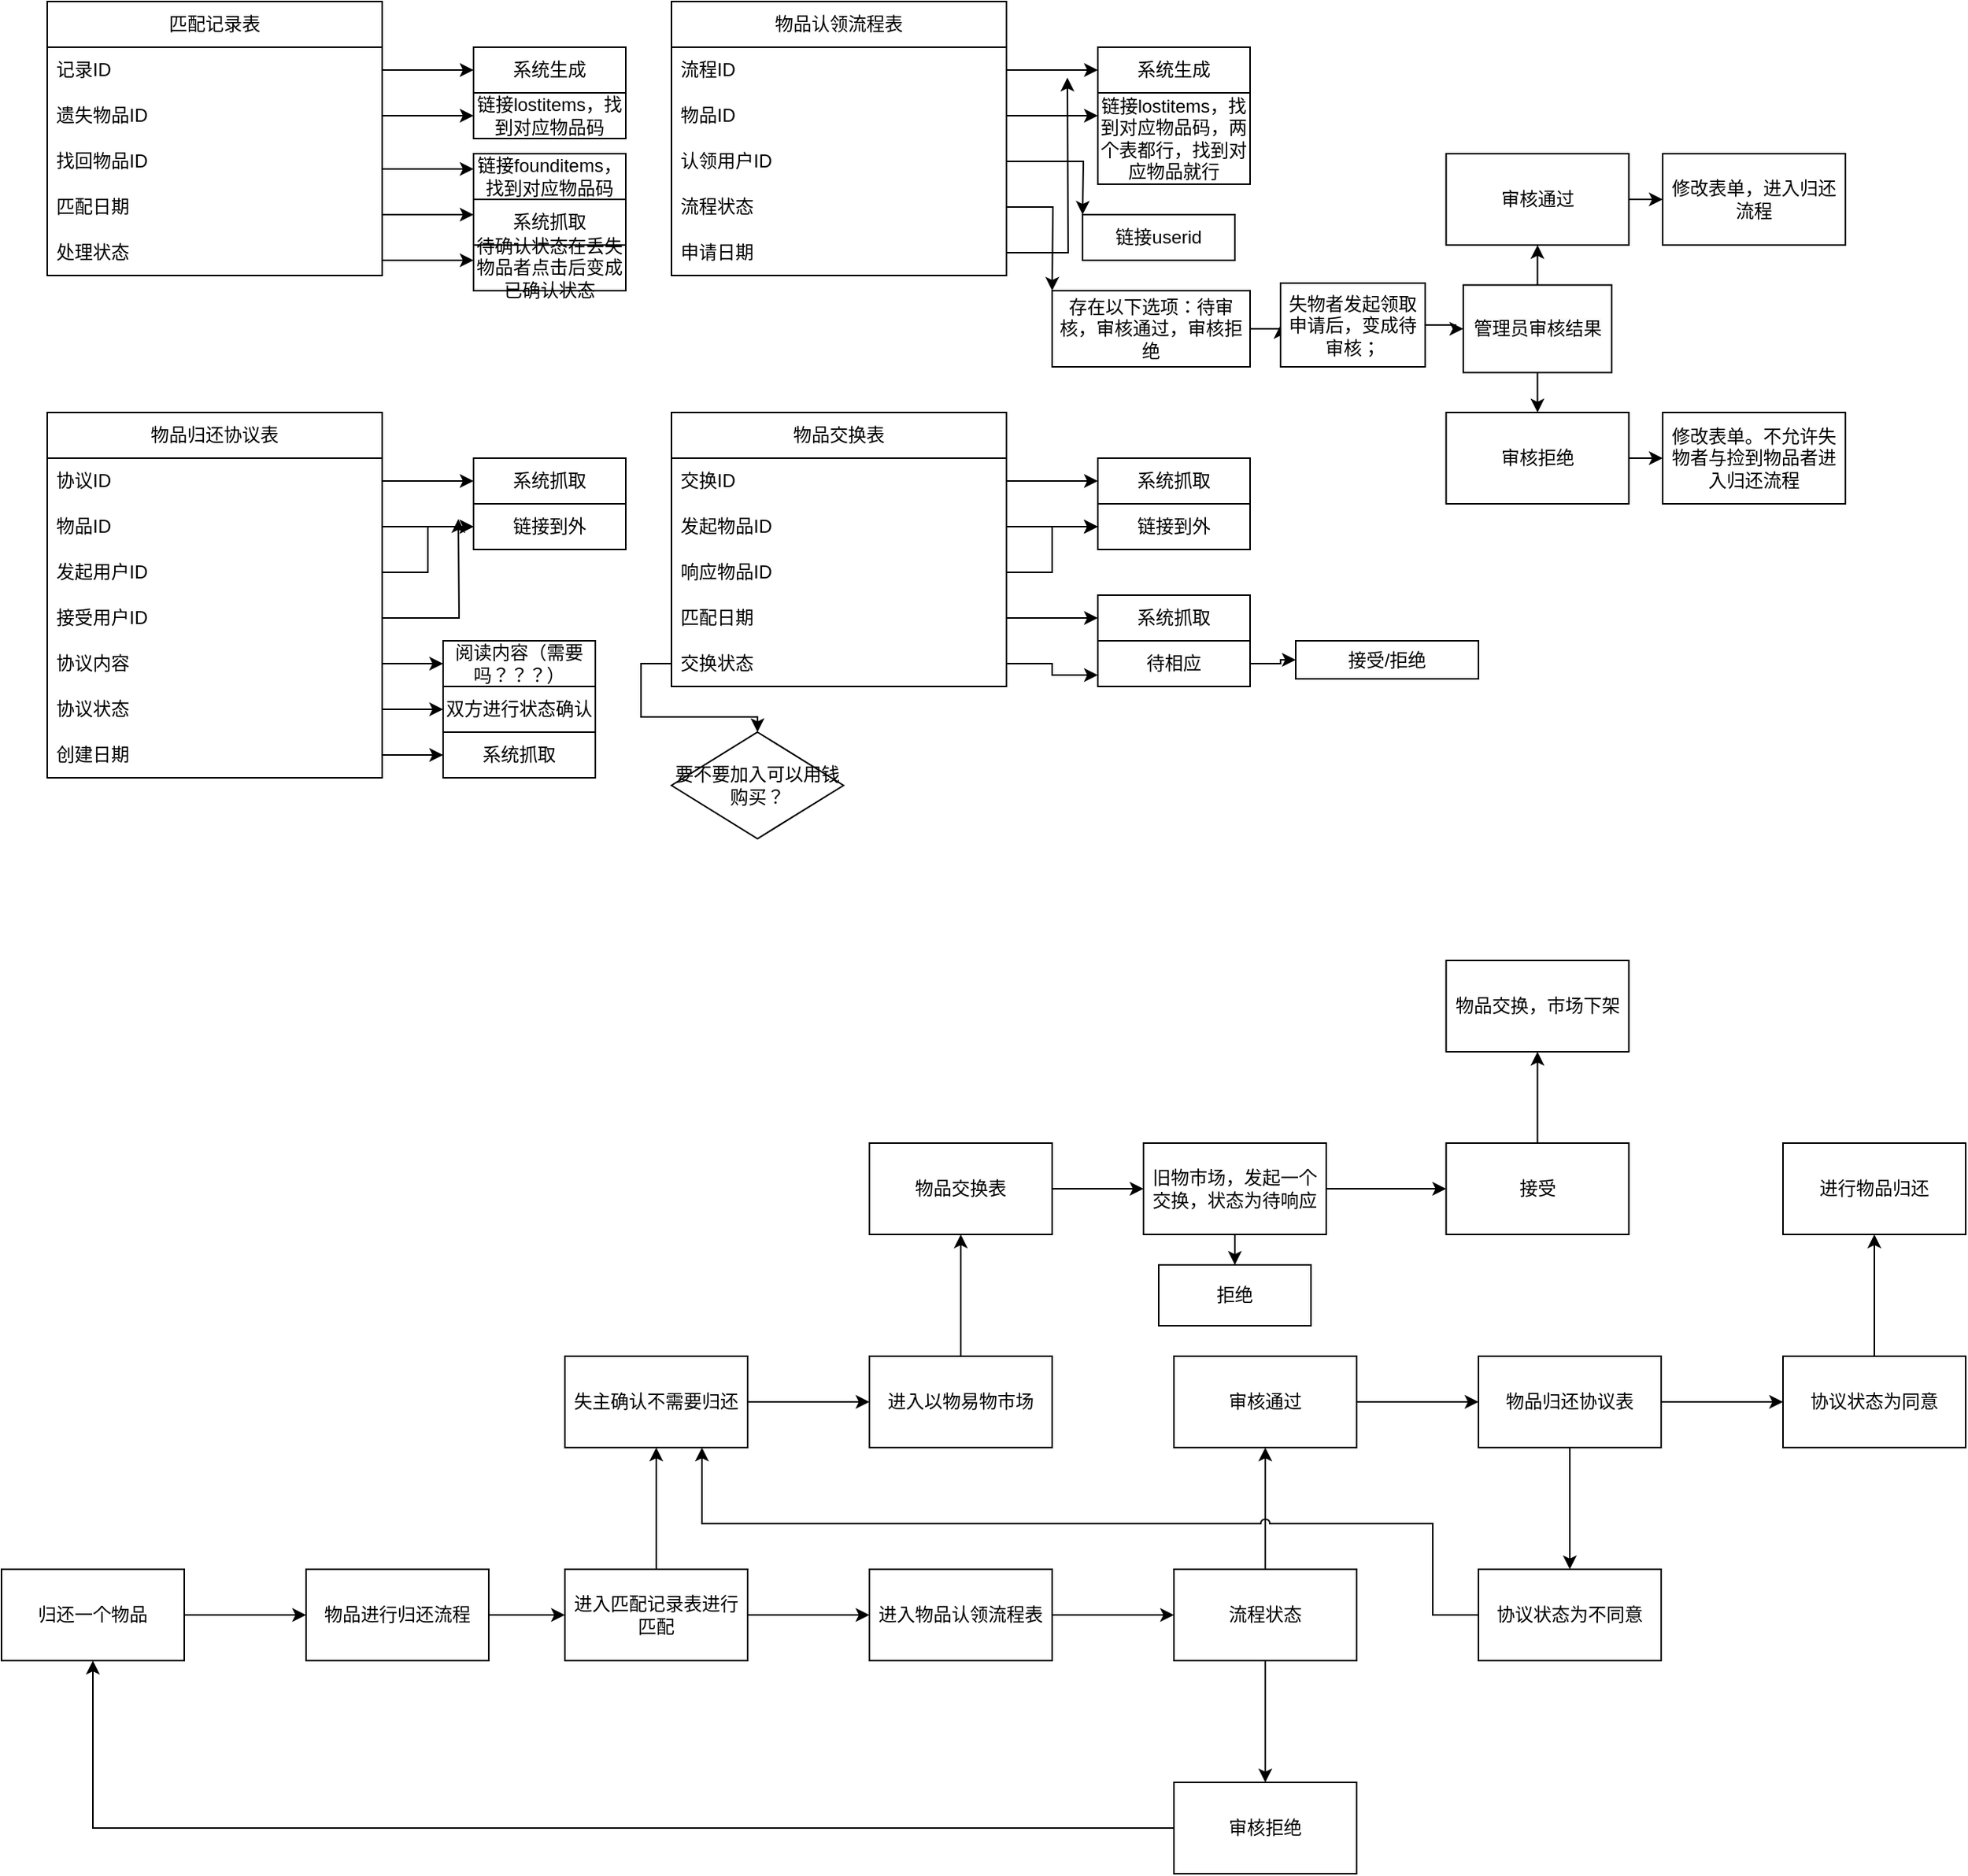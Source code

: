 <mxfile version="24.2.5" type="device">
  <diagram id="sEIp4YL0viXvXH3DQ2EP" name="第 1 页">
    <mxGraphModel dx="1394" dy="626" grid="1" gridSize="10" guides="1" tooltips="1" connect="1" arrows="1" fold="1" page="1" pageScale="1" pageWidth="1169" pageHeight="1654" math="0" shadow="0">
      <root>
        <mxCell id="0" />
        <mxCell id="1" parent="0" />
        <mxCell id="J-TlMC8DupJGyKHMnnTC-1" value="匹配记录表" style="swimlane;fontStyle=0;childLayout=stackLayout;horizontal=1;startSize=30;horizontalStack=0;resizeParent=1;resizeParentMax=0;resizeLast=0;collapsible=1;marginBottom=0;whiteSpace=wrap;html=1;" parent="1" vertex="1">
          <mxGeometry x="60" y="70" width="220" height="180" as="geometry" />
        </mxCell>
        <mxCell id="J-TlMC8DupJGyKHMnnTC-9" style="edgeStyle=orthogonalEdgeStyle;rounded=0;orthogonalLoop=1;jettySize=auto;html=1;exitX=1;exitY=0.5;exitDx=0;exitDy=0;" parent="J-TlMC8DupJGyKHMnnTC-1" source="J-TlMC8DupJGyKHMnnTC-2" edge="1">
          <mxGeometry relative="1" as="geometry">
            <mxPoint x="280" y="45" as="targetPoint" />
          </mxGeometry>
        </mxCell>
        <mxCell id="J-TlMC8DupJGyKHMnnTC-2" value="记录ID" style="text;strokeColor=none;fillColor=none;align=left;verticalAlign=middle;spacingLeft=4;spacingRight=4;overflow=hidden;points=[[0,0.5],[1,0.5]];portConstraint=eastwest;rotatable=0;whiteSpace=wrap;html=1;" parent="J-TlMC8DupJGyKHMnnTC-1" vertex="1">
          <mxGeometry y="30" width="220" height="30" as="geometry" />
        </mxCell>
        <mxCell id="J-TlMC8DupJGyKHMnnTC-10" style="edgeStyle=orthogonalEdgeStyle;rounded=0;orthogonalLoop=1;jettySize=auto;html=1;exitX=1;exitY=0.5;exitDx=0;exitDy=0;" parent="J-TlMC8DupJGyKHMnnTC-1" source="J-TlMC8DupJGyKHMnnTC-3" edge="1">
          <mxGeometry relative="1" as="geometry">
            <mxPoint x="280" y="75" as="targetPoint" />
          </mxGeometry>
        </mxCell>
        <mxCell id="J-TlMC8DupJGyKHMnnTC-3" value="遗失物品ID" style="text;strokeColor=none;fillColor=none;align=left;verticalAlign=middle;spacingLeft=4;spacingRight=4;overflow=hidden;points=[[0,0.5],[1,0.5]];portConstraint=eastwest;rotatable=0;whiteSpace=wrap;html=1;" parent="J-TlMC8DupJGyKHMnnTC-1" vertex="1">
          <mxGeometry y="60" width="220" height="30" as="geometry" />
        </mxCell>
        <mxCell id="J-TlMC8DupJGyKHMnnTC-4" value="找回物品ID" style="text;strokeColor=none;fillColor=none;align=left;verticalAlign=middle;spacingLeft=4;spacingRight=4;overflow=hidden;points=[[0,0.5],[1,0.5]];portConstraint=eastwest;rotatable=0;whiteSpace=wrap;html=1;" parent="J-TlMC8DupJGyKHMnnTC-1" vertex="1">
          <mxGeometry y="90" width="220" height="30" as="geometry" />
        </mxCell>
        <mxCell id="J-TlMC8DupJGyKHMnnTC-5" value="匹配日期" style="text;strokeColor=none;fillColor=none;align=left;verticalAlign=middle;spacingLeft=4;spacingRight=4;overflow=hidden;points=[[0,0.5],[1,0.5]];portConstraint=eastwest;rotatable=0;whiteSpace=wrap;html=1;" parent="J-TlMC8DupJGyKHMnnTC-1" vertex="1">
          <mxGeometry y="120" width="220" height="30" as="geometry" />
        </mxCell>
        <mxCell id="J-TlMC8DupJGyKHMnnTC-6" value="处理状态" style="text;strokeColor=none;fillColor=none;align=left;verticalAlign=middle;spacingLeft=4;spacingRight=4;overflow=hidden;points=[[0,0.5],[1,0.5]];portConstraint=eastwest;rotatable=0;whiteSpace=wrap;html=1;" parent="J-TlMC8DupJGyKHMnnTC-1" vertex="1">
          <mxGeometry y="150" width="220" height="30" as="geometry" />
        </mxCell>
        <mxCell id="J-TlMC8DupJGyKHMnnTC-8" value="系统生成" style="rounded=0;whiteSpace=wrap;html=1;" parent="1" vertex="1">
          <mxGeometry x="340" y="100" width="100" height="30" as="geometry" />
        </mxCell>
        <mxCell id="J-TlMC8DupJGyKHMnnTC-11" style="edgeStyle=orthogonalEdgeStyle;rounded=0;orthogonalLoop=1;jettySize=auto;html=1;exitX=1;exitY=0.5;exitDx=0;exitDy=0;" parent="1" edge="1">
          <mxGeometry relative="1" as="geometry">
            <mxPoint x="340" y="180" as="targetPoint" />
            <mxPoint x="280" y="180" as="sourcePoint" />
          </mxGeometry>
        </mxCell>
        <mxCell id="J-TlMC8DupJGyKHMnnTC-12" style="edgeStyle=orthogonalEdgeStyle;rounded=0;orthogonalLoop=1;jettySize=auto;html=1;exitX=1;exitY=0.5;exitDx=0;exitDy=0;" parent="1" edge="1">
          <mxGeometry relative="1" as="geometry">
            <mxPoint x="340" y="210" as="targetPoint" />
            <mxPoint x="280" y="210" as="sourcePoint" />
          </mxGeometry>
        </mxCell>
        <mxCell id="J-TlMC8DupJGyKHMnnTC-13" style="edgeStyle=orthogonalEdgeStyle;rounded=0;orthogonalLoop=1;jettySize=auto;html=1;exitX=1;exitY=0.5;exitDx=0;exitDy=0;" parent="1" edge="1">
          <mxGeometry relative="1" as="geometry">
            <mxPoint x="340" y="240" as="targetPoint" />
            <mxPoint x="280" y="240" as="sourcePoint" />
            <Array as="points">
              <mxPoint x="290" y="240" />
              <mxPoint x="290" y="240" />
            </Array>
          </mxGeometry>
        </mxCell>
        <mxCell id="J-TlMC8DupJGyKHMnnTC-14" value="链接lostitems，找到对应物品码" style="rounded=0;whiteSpace=wrap;html=1;" parent="1" vertex="1">
          <mxGeometry x="340" y="130" width="100" height="30" as="geometry" />
        </mxCell>
        <mxCell id="J-TlMC8DupJGyKHMnnTC-15" value="链接founditems，找到对应物品码" style="rounded=0;whiteSpace=wrap;html=1;" parent="1" vertex="1">
          <mxGeometry x="340" y="170" width="100" height="30" as="geometry" />
        </mxCell>
        <mxCell id="J-TlMC8DupJGyKHMnnTC-16" value="系统抓取" style="rounded=0;whiteSpace=wrap;html=1;" parent="1" vertex="1">
          <mxGeometry x="340" y="200" width="100" height="30" as="geometry" />
        </mxCell>
        <mxCell id="J-TlMC8DupJGyKHMnnTC-17" value="待确认状态在丢失物品者点击后变成已确认状态" style="rounded=0;whiteSpace=wrap;html=1;" parent="1" vertex="1">
          <mxGeometry x="340" y="230" width="100" height="30" as="geometry" />
        </mxCell>
        <mxCell id="J-TlMC8DupJGyKHMnnTC-46" value="" style="edgeStyle=orthogonalEdgeStyle;rounded=0;orthogonalLoop=1;jettySize=auto;html=1;" parent="1" source="J-TlMC8DupJGyKHMnnTC-18" target="J-TlMC8DupJGyKHMnnTC-45" edge="1">
          <mxGeometry relative="1" as="geometry" />
        </mxCell>
        <mxCell id="J-TlMC8DupJGyKHMnnTC-18" value="归还一个物品" style="rounded=0;whiteSpace=wrap;html=1;" parent="1" vertex="1">
          <mxGeometry x="30" y="1100" width="120" height="60" as="geometry" />
        </mxCell>
        <mxCell id="J-TlMC8DupJGyKHMnnTC-19" value="物品认领流程表" style="swimlane;fontStyle=0;childLayout=stackLayout;horizontal=1;startSize=30;horizontalStack=0;resizeParent=1;resizeParentMax=0;resizeLast=0;collapsible=1;marginBottom=0;whiteSpace=wrap;html=1;" parent="1" vertex="1">
          <mxGeometry x="470" y="70" width="220" height="180" as="geometry" />
        </mxCell>
        <mxCell id="J-TlMC8DupJGyKHMnnTC-20" style="edgeStyle=orthogonalEdgeStyle;rounded=0;orthogonalLoop=1;jettySize=auto;html=1;exitX=1;exitY=0.5;exitDx=0;exitDy=0;" parent="J-TlMC8DupJGyKHMnnTC-19" source="J-TlMC8DupJGyKHMnnTC-21" edge="1">
          <mxGeometry relative="1" as="geometry">
            <mxPoint x="280" y="45" as="targetPoint" />
          </mxGeometry>
        </mxCell>
        <mxCell id="J-TlMC8DupJGyKHMnnTC-21" value="流程ID" style="text;strokeColor=none;fillColor=none;align=left;verticalAlign=middle;spacingLeft=4;spacingRight=4;overflow=hidden;points=[[0,0.5],[1,0.5]];portConstraint=eastwest;rotatable=0;whiteSpace=wrap;html=1;" parent="J-TlMC8DupJGyKHMnnTC-19" vertex="1">
          <mxGeometry y="30" width="220" height="30" as="geometry" />
        </mxCell>
        <mxCell id="J-TlMC8DupJGyKHMnnTC-22" style="edgeStyle=orthogonalEdgeStyle;rounded=0;orthogonalLoop=1;jettySize=auto;html=1;exitX=1;exitY=0.5;exitDx=0;exitDy=0;" parent="J-TlMC8DupJGyKHMnnTC-19" source="J-TlMC8DupJGyKHMnnTC-23" edge="1">
          <mxGeometry relative="1" as="geometry">
            <mxPoint x="280" y="75" as="targetPoint" />
          </mxGeometry>
        </mxCell>
        <mxCell id="J-TlMC8DupJGyKHMnnTC-23" value="物品ID" style="text;strokeColor=none;fillColor=none;align=left;verticalAlign=middle;spacingLeft=4;spacingRight=4;overflow=hidden;points=[[0,0.5],[1,0.5]];portConstraint=eastwest;rotatable=0;whiteSpace=wrap;html=1;" parent="J-TlMC8DupJGyKHMnnTC-19" vertex="1">
          <mxGeometry y="60" width="220" height="30" as="geometry" />
        </mxCell>
        <mxCell id="J-TlMC8DupJGyKHMnnTC-54" style="edgeStyle=orthogonalEdgeStyle;rounded=0;orthogonalLoop=1;jettySize=auto;html=1;exitX=1;exitY=0.5;exitDx=0;exitDy=0;" parent="J-TlMC8DupJGyKHMnnTC-19" source="J-TlMC8DupJGyKHMnnTC-24" edge="1">
          <mxGeometry relative="1" as="geometry">
            <mxPoint x="270" y="140" as="targetPoint" />
          </mxGeometry>
        </mxCell>
        <mxCell id="J-TlMC8DupJGyKHMnnTC-24" value="认领用户ID" style="text;strokeColor=none;fillColor=none;align=left;verticalAlign=middle;spacingLeft=4;spacingRight=4;overflow=hidden;points=[[0,0.5],[1,0.5]];portConstraint=eastwest;rotatable=0;whiteSpace=wrap;html=1;" parent="J-TlMC8DupJGyKHMnnTC-19" vertex="1">
          <mxGeometry y="90" width="220" height="30" as="geometry" />
        </mxCell>
        <mxCell id="J-TlMC8DupJGyKHMnnTC-56" style="edgeStyle=orthogonalEdgeStyle;rounded=0;orthogonalLoop=1;jettySize=auto;html=1;exitX=1;exitY=0.5;exitDx=0;exitDy=0;" parent="J-TlMC8DupJGyKHMnnTC-19" source="J-TlMC8DupJGyKHMnnTC-25" edge="1">
          <mxGeometry relative="1" as="geometry">
            <mxPoint x="250" y="190" as="targetPoint" />
          </mxGeometry>
        </mxCell>
        <mxCell id="J-TlMC8DupJGyKHMnnTC-25" value="流程状态" style="text;strokeColor=none;fillColor=none;align=left;verticalAlign=middle;spacingLeft=4;spacingRight=4;overflow=hidden;points=[[0,0.5],[1,0.5]];portConstraint=eastwest;rotatable=0;whiteSpace=wrap;html=1;" parent="J-TlMC8DupJGyKHMnnTC-19" vertex="1">
          <mxGeometry y="120" width="220" height="30" as="geometry" />
        </mxCell>
        <mxCell id="J-TlMC8DupJGyKHMnnTC-58" style="edgeStyle=orthogonalEdgeStyle;rounded=0;orthogonalLoop=1;jettySize=auto;html=1;exitX=1;exitY=0.5;exitDx=0;exitDy=0;" parent="J-TlMC8DupJGyKHMnnTC-19" source="J-TlMC8DupJGyKHMnnTC-26" edge="1">
          <mxGeometry relative="1" as="geometry">
            <mxPoint x="260" y="50" as="targetPoint" />
          </mxGeometry>
        </mxCell>
        <mxCell id="J-TlMC8DupJGyKHMnnTC-26" value="申请日期" style="text;strokeColor=none;fillColor=none;align=left;verticalAlign=middle;spacingLeft=4;spacingRight=4;overflow=hidden;points=[[0,0.5],[1,0.5]];portConstraint=eastwest;rotatable=0;whiteSpace=wrap;html=1;" parent="J-TlMC8DupJGyKHMnnTC-19" vertex="1">
          <mxGeometry y="150" width="220" height="30" as="geometry" />
        </mxCell>
        <mxCell id="J-TlMC8DupJGyKHMnnTC-27" value="物品归还协议表" style="swimlane;fontStyle=0;childLayout=stackLayout;horizontal=1;startSize=30;horizontalStack=0;resizeParent=1;resizeParentMax=0;resizeLast=0;collapsible=1;marginBottom=0;whiteSpace=wrap;html=1;" parent="1" vertex="1">
          <mxGeometry x="60" y="340" width="220" height="240" as="geometry" />
        </mxCell>
        <mxCell id="J-TlMC8DupJGyKHMnnTC-28" style="edgeStyle=orthogonalEdgeStyle;rounded=0;orthogonalLoop=1;jettySize=auto;html=1;exitX=1;exitY=0.5;exitDx=0;exitDy=0;" parent="J-TlMC8DupJGyKHMnnTC-27" source="J-TlMC8DupJGyKHMnnTC-29" edge="1">
          <mxGeometry relative="1" as="geometry">
            <mxPoint x="280" y="45" as="targetPoint" />
          </mxGeometry>
        </mxCell>
        <mxCell id="J-TlMC8DupJGyKHMnnTC-29" value="协议ID" style="text;strokeColor=none;fillColor=none;align=left;verticalAlign=middle;spacingLeft=4;spacingRight=4;overflow=hidden;points=[[0,0.5],[1,0.5]];portConstraint=eastwest;rotatable=0;whiteSpace=wrap;html=1;" parent="J-TlMC8DupJGyKHMnnTC-27" vertex="1">
          <mxGeometry y="30" width="220" height="30" as="geometry" />
        </mxCell>
        <mxCell id="J-TlMC8DupJGyKHMnnTC-30" style="edgeStyle=orthogonalEdgeStyle;rounded=0;orthogonalLoop=1;jettySize=auto;html=1;exitX=1;exitY=0.5;exitDx=0;exitDy=0;" parent="J-TlMC8DupJGyKHMnnTC-27" source="J-TlMC8DupJGyKHMnnTC-31" edge="1">
          <mxGeometry relative="1" as="geometry">
            <mxPoint x="280" y="75" as="targetPoint" />
          </mxGeometry>
        </mxCell>
        <mxCell id="J-TlMC8DupJGyKHMnnTC-31" value="物品ID" style="text;strokeColor=none;fillColor=none;align=left;verticalAlign=middle;spacingLeft=4;spacingRight=4;overflow=hidden;points=[[0,0.5],[1,0.5]];portConstraint=eastwest;rotatable=0;whiteSpace=wrap;html=1;" parent="J-TlMC8DupJGyKHMnnTC-27" vertex="1">
          <mxGeometry y="60" width="220" height="30" as="geometry" />
        </mxCell>
        <mxCell id="J-TlMC8DupJGyKHMnnTC-32" value="发起用户ID" style="text;strokeColor=none;fillColor=none;align=left;verticalAlign=middle;spacingLeft=4;spacingRight=4;overflow=hidden;points=[[0,0.5],[1,0.5]];portConstraint=eastwest;rotatable=0;whiteSpace=wrap;html=1;" parent="J-TlMC8DupJGyKHMnnTC-27" vertex="1">
          <mxGeometry y="90" width="220" height="30" as="geometry" />
        </mxCell>
        <mxCell id="J-TlMC8DupJGyKHMnnTC-90" style="edgeStyle=orthogonalEdgeStyle;rounded=0;orthogonalLoop=1;jettySize=auto;html=1;exitX=1;exitY=0.5;exitDx=0;exitDy=0;" parent="J-TlMC8DupJGyKHMnnTC-27" source="J-TlMC8DupJGyKHMnnTC-33" edge="1">
          <mxGeometry relative="1" as="geometry">
            <mxPoint x="270" y="70" as="targetPoint" />
          </mxGeometry>
        </mxCell>
        <mxCell id="J-TlMC8DupJGyKHMnnTC-33" value="接受用户ID" style="text;strokeColor=none;fillColor=none;align=left;verticalAlign=middle;spacingLeft=4;spacingRight=4;overflow=hidden;points=[[0,0.5],[1,0.5]];portConstraint=eastwest;rotatable=0;whiteSpace=wrap;html=1;" parent="J-TlMC8DupJGyKHMnnTC-27" vertex="1">
          <mxGeometry y="120" width="220" height="30" as="geometry" />
        </mxCell>
        <mxCell id="J-TlMC8DupJGyKHMnnTC-91" style="edgeStyle=orthogonalEdgeStyle;rounded=0;orthogonalLoop=1;jettySize=auto;html=1;exitX=1;exitY=0.5;exitDx=0;exitDy=0;" parent="J-TlMC8DupJGyKHMnnTC-27" source="J-TlMC8DupJGyKHMnnTC-34" edge="1">
          <mxGeometry relative="1" as="geometry">
            <mxPoint x="260" y="165" as="targetPoint" />
          </mxGeometry>
        </mxCell>
        <mxCell id="J-TlMC8DupJGyKHMnnTC-34" value="协议内容" style="text;strokeColor=none;fillColor=none;align=left;verticalAlign=middle;spacingLeft=4;spacingRight=4;overflow=hidden;points=[[0,0.5],[1,0.5]];portConstraint=eastwest;rotatable=0;whiteSpace=wrap;html=1;" parent="J-TlMC8DupJGyKHMnnTC-27" vertex="1">
          <mxGeometry y="150" width="220" height="30" as="geometry" />
        </mxCell>
        <mxCell id="J-TlMC8DupJGyKHMnnTC-93" style="edgeStyle=orthogonalEdgeStyle;rounded=0;orthogonalLoop=1;jettySize=auto;html=1;exitX=1;exitY=0.5;exitDx=0;exitDy=0;" parent="J-TlMC8DupJGyKHMnnTC-27" source="J-TlMC8DupJGyKHMnnTC-43" edge="1">
          <mxGeometry relative="1" as="geometry">
            <mxPoint x="260" y="195" as="targetPoint" />
          </mxGeometry>
        </mxCell>
        <mxCell id="J-TlMC8DupJGyKHMnnTC-43" value="协议状态" style="text;strokeColor=none;fillColor=none;align=left;verticalAlign=middle;spacingLeft=4;spacingRight=4;overflow=hidden;points=[[0,0.5],[1,0.5]];portConstraint=eastwest;rotatable=0;whiteSpace=wrap;html=1;" parent="J-TlMC8DupJGyKHMnnTC-27" vertex="1">
          <mxGeometry y="180" width="220" height="30" as="geometry" />
        </mxCell>
        <mxCell id="J-TlMC8DupJGyKHMnnTC-109" style="edgeStyle=orthogonalEdgeStyle;rounded=0;orthogonalLoop=1;jettySize=auto;html=1;exitX=1;exitY=0.5;exitDx=0;exitDy=0;" parent="J-TlMC8DupJGyKHMnnTC-27" source="J-TlMC8DupJGyKHMnnTC-44" edge="1">
          <mxGeometry relative="1" as="geometry">
            <mxPoint x="260" y="225" as="targetPoint" />
          </mxGeometry>
        </mxCell>
        <mxCell id="J-TlMC8DupJGyKHMnnTC-44" value="创建日期" style="text;strokeColor=none;fillColor=none;align=left;verticalAlign=middle;spacingLeft=4;spacingRight=4;overflow=hidden;points=[[0,0.5],[1,0.5]];portConstraint=eastwest;rotatable=0;whiteSpace=wrap;html=1;" parent="J-TlMC8DupJGyKHMnnTC-27" vertex="1">
          <mxGeometry y="210" width="220" height="30" as="geometry" />
        </mxCell>
        <mxCell id="J-TlMC8DupJGyKHMnnTC-35" value="物品交换表" style="swimlane;fontStyle=0;childLayout=stackLayout;horizontal=1;startSize=30;horizontalStack=0;resizeParent=1;resizeParentMax=0;resizeLast=0;collapsible=1;marginBottom=0;whiteSpace=wrap;html=1;" parent="1" vertex="1">
          <mxGeometry x="470" y="340" width="220" height="180" as="geometry" />
        </mxCell>
        <mxCell id="J-TlMC8DupJGyKHMnnTC-36" style="edgeStyle=orthogonalEdgeStyle;rounded=0;orthogonalLoop=1;jettySize=auto;html=1;exitX=1;exitY=0.5;exitDx=0;exitDy=0;" parent="J-TlMC8DupJGyKHMnnTC-35" source="J-TlMC8DupJGyKHMnnTC-37" edge="1">
          <mxGeometry relative="1" as="geometry">
            <mxPoint x="280" y="45" as="targetPoint" />
          </mxGeometry>
        </mxCell>
        <mxCell id="J-TlMC8DupJGyKHMnnTC-37" value="交换ID" style="text;strokeColor=none;fillColor=none;align=left;verticalAlign=middle;spacingLeft=4;spacingRight=4;overflow=hidden;points=[[0,0.5],[1,0.5]];portConstraint=eastwest;rotatable=0;whiteSpace=wrap;html=1;" parent="J-TlMC8DupJGyKHMnnTC-35" vertex="1">
          <mxGeometry y="30" width="220" height="30" as="geometry" />
        </mxCell>
        <mxCell id="J-TlMC8DupJGyKHMnnTC-38" style="edgeStyle=orthogonalEdgeStyle;rounded=0;orthogonalLoop=1;jettySize=auto;html=1;exitX=1;exitY=0.5;exitDx=0;exitDy=0;" parent="J-TlMC8DupJGyKHMnnTC-35" source="J-TlMC8DupJGyKHMnnTC-39" edge="1">
          <mxGeometry relative="1" as="geometry">
            <mxPoint x="280" y="75" as="targetPoint" />
          </mxGeometry>
        </mxCell>
        <mxCell id="J-TlMC8DupJGyKHMnnTC-39" value="发起物品ID" style="text;strokeColor=none;fillColor=none;align=left;verticalAlign=middle;spacingLeft=4;spacingRight=4;overflow=hidden;points=[[0,0.5],[1,0.5]];portConstraint=eastwest;rotatable=0;whiteSpace=wrap;html=1;" parent="J-TlMC8DupJGyKHMnnTC-35" vertex="1">
          <mxGeometry y="60" width="220" height="30" as="geometry" />
        </mxCell>
        <mxCell id="J-TlMC8DupJGyKHMnnTC-40" value="响应物品ID" style="text;strokeColor=none;fillColor=none;align=left;verticalAlign=middle;spacingLeft=4;spacingRight=4;overflow=hidden;points=[[0,0.5],[1,0.5]];portConstraint=eastwest;rotatable=0;whiteSpace=wrap;html=1;" parent="J-TlMC8DupJGyKHMnnTC-35" vertex="1">
          <mxGeometry y="90" width="220" height="30" as="geometry" />
        </mxCell>
        <mxCell id="J-TlMC8DupJGyKHMnnTC-115" style="edgeStyle=orthogonalEdgeStyle;rounded=0;orthogonalLoop=1;jettySize=auto;html=1;exitX=1;exitY=0.5;exitDx=0;exitDy=0;" parent="J-TlMC8DupJGyKHMnnTC-35" source="J-TlMC8DupJGyKHMnnTC-41" edge="1">
          <mxGeometry relative="1" as="geometry">
            <mxPoint x="280" y="135" as="targetPoint" />
          </mxGeometry>
        </mxCell>
        <mxCell id="J-TlMC8DupJGyKHMnnTC-41" value="匹配日期" style="text;strokeColor=none;fillColor=none;align=left;verticalAlign=middle;spacingLeft=4;spacingRight=4;overflow=hidden;points=[[0,0.5],[1,0.5]];portConstraint=eastwest;rotatable=0;whiteSpace=wrap;html=1;" parent="J-TlMC8DupJGyKHMnnTC-35" vertex="1">
          <mxGeometry y="120" width="220" height="30" as="geometry" />
        </mxCell>
        <mxCell id="J-TlMC8DupJGyKHMnnTC-42" value="交换状态" style="text;strokeColor=none;fillColor=none;align=left;verticalAlign=middle;spacingLeft=4;spacingRight=4;overflow=hidden;points=[[0,0.5],[1,0.5]];portConstraint=eastwest;rotatable=0;whiteSpace=wrap;html=1;" parent="J-TlMC8DupJGyKHMnnTC-35" vertex="1">
          <mxGeometry y="150" width="220" height="30" as="geometry" />
        </mxCell>
        <mxCell id="J-TlMC8DupJGyKHMnnTC-48" style="edgeStyle=orthogonalEdgeStyle;rounded=0;orthogonalLoop=1;jettySize=auto;html=1;exitX=1;exitY=0.5;exitDx=0;exitDy=0;entryX=0;entryY=0.5;entryDx=0;entryDy=0;" parent="1" source="J-TlMC8DupJGyKHMnnTC-45" target="J-TlMC8DupJGyKHMnnTC-47" edge="1">
          <mxGeometry relative="1" as="geometry" />
        </mxCell>
        <mxCell id="J-TlMC8DupJGyKHMnnTC-45" value="物品进行归还流程" style="whiteSpace=wrap;html=1;rounded=0;" parent="1" vertex="1">
          <mxGeometry x="230" y="1100" width="120" height="60" as="geometry" />
        </mxCell>
        <mxCell id="J-TlMC8DupJGyKHMnnTC-50" value="" style="edgeStyle=orthogonalEdgeStyle;rounded=0;orthogonalLoop=1;jettySize=auto;html=1;" parent="1" source="J-TlMC8DupJGyKHMnnTC-47" target="J-TlMC8DupJGyKHMnnTC-49" edge="1">
          <mxGeometry relative="1" as="geometry" />
        </mxCell>
        <mxCell id="J-TlMC8DupJGyKHMnnTC-82" value="" style="edgeStyle=orthogonalEdgeStyle;rounded=0;orthogonalLoop=1;jettySize=auto;html=1;" parent="1" source="J-TlMC8DupJGyKHMnnTC-47" target="J-TlMC8DupJGyKHMnnTC-81" edge="1">
          <mxGeometry relative="1" as="geometry" />
        </mxCell>
        <mxCell id="J-TlMC8DupJGyKHMnnTC-47" value="进入匹配记录表进行匹配" style="whiteSpace=wrap;html=1;" parent="1" vertex="1">
          <mxGeometry x="400" y="1100" width="120" height="60" as="geometry" />
        </mxCell>
        <mxCell id="J-TlMC8DupJGyKHMnnTC-72" value="" style="edgeStyle=orthogonalEdgeStyle;rounded=0;orthogonalLoop=1;jettySize=auto;html=1;" parent="1" source="J-TlMC8DupJGyKHMnnTC-49" target="J-TlMC8DupJGyKHMnnTC-71" edge="1">
          <mxGeometry relative="1" as="geometry" />
        </mxCell>
        <mxCell id="J-TlMC8DupJGyKHMnnTC-49" value="进入物品认领流程表" style="whiteSpace=wrap;html=1;" parent="1" vertex="1">
          <mxGeometry x="600" y="1100" width="120" height="60" as="geometry" />
        </mxCell>
        <mxCell id="J-TlMC8DupJGyKHMnnTC-51" value="系统生成" style="rounded=0;whiteSpace=wrap;html=1;" parent="1" vertex="1">
          <mxGeometry x="750" y="100" width="100" height="30" as="geometry" />
        </mxCell>
        <mxCell id="J-TlMC8DupJGyKHMnnTC-52" value="链接lostitems，找到对应物品码，两个表都行，找到对应物品就行" style="rounded=0;whiteSpace=wrap;html=1;" parent="1" vertex="1">
          <mxGeometry x="750" y="130" width="100" height="60" as="geometry" />
        </mxCell>
        <mxCell id="J-TlMC8DupJGyKHMnnTC-55" value="链接userid" style="rounded=0;whiteSpace=wrap;html=1;" parent="1" vertex="1">
          <mxGeometry x="740" y="210" width="100" height="30" as="geometry" />
        </mxCell>
        <mxCell id="J-TlMC8DupJGyKHMnnTC-60" value="" style="edgeStyle=orthogonalEdgeStyle;rounded=0;orthogonalLoop=1;jettySize=auto;html=1;" parent="1" source="J-TlMC8DupJGyKHMnnTC-57" target="J-TlMC8DupJGyKHMnnTC-59" edge="1">
          <mxGeometry relative="1" as="geometry" />
        </mxCell>
        <mxCell id="J-TlMC8DupJGyKHMnnTC-57" value="存在以下选项：待审核，审核通过，审核拒绝" style="rounded=0;whiteSpace=wrap;html=1;" parent="1" vertex="1">
          <mxGeometry x="720" y="260" width="130" height="50" as="geometry" />
        </mxCell>
        <mxCell id="J-TlMC8DupJGyKHMnnTC-62" value="" style="edgeStyle=orthogonalEdgeStyle;rounded=0;orthogonalLoop=1;jettySize=auto;html=1;" parent="1" source="J-TlMC8DupJGyKHMnnTC-59" target="J-TlMC8DupJGyKHMnnTC-61" edge="1">
          <mxGeometry relative="1" as="geometry" />
        </mxCell>
        <mxCell id="J-TlMC8DupJGyKHMnnTC-59" value="失物者发起领取申请后，变成待审核；" style="whiteSpace=wrap;html=1;rounded=0;" parent="1" vertex="1">
          <mxGeometry x="870" y="255" width="95" height="55" as="geometry" />
        </mxCell>
        <mxCell id="J-TlMC8DupJGyKHMnnTC-64" value="" style="edgeStyle=orthogonalEdgeStyle;rounded=0;orthogonalLoop=1;jettySize=auto;html=1;" parent="1" source="J-TlMC8DupJGyKHMnnTC-61" target="J-TlMC8DupJGyKHMnnTC-63" edge="1">
          <mxGeometry relative="1" as="geometry" />
        </mxCell>
        <mxCell id="J-TlMC8DupJGyKHMnnTC-66" value="" style="edgeStyle=orthogonalEdgeStyle;rounded=0;orthogonalLoop=1;jettySize=auto;html=1;" parent="1" source="J-TlMC8DupJGyKHMnnTC-61" target="J-TlMC8DupJGyKHMnnTC-65" edge="1">
          <mxGeometry relative="1" as="geometry" />
        </mxCell>
        <mxCell id="J-TlMC8DupJGyKHMnnTC-61" value="&lt;br&gt;&lt;span style=&quot;color: rgb(0, 0, 0); font-family: Helvetica; font-size: 12px; font-style: normal; font-variant-ligatures: normal; font-variant-caps: normal; font-weight: 400; letter-spacing: normal; orphans: 2; text-align: center; text-indent: 0px; text-transform: none; widows: 2; word-spacing: 0px; -webkit-text-stroke-width: 0px; white-space: normal; background-color: rgb(251, 251, 251); text-decoration-thickness: initial; text-decoration-style: initial; text-decoration-color: initial; display: inline !important; float: none;&quot;&gt;管理员审核结果&lt;/span&gt;&lt;div&gt;&lt;br/&gt;&lt;/div&gt;" style="whiteSpace=wrap;html=1;rounded=0;" parent="1" vertex="1">
          <mxGeometry x="990" y="256.25" width="97.5" height="57.5" as="geometry" />
        </mxCell>
        <mxCell id="J-TlMC8DupJGyKHMnnTC-70" value="" style="edgeStyle=orthogonalEdgeStyle;rounded=0;orthogonalLoop=1;jettySize=auto;html=1;" parent="1" source="J-TlMC8DupJGyKHMnnTC-63" target="J-TlMC8DupJGyKHMnnTC-69" edge="1">
          <mxGeometry relative="1" as="geometry" />
        </mxCell>
        <mxCell id="J-TlMC8DupJGyKHMnnTC-63" value="审核通过" style="whiteSpace=wrap;html=1;rounded=0;" parent="1" vertex="1">
          <mxGeometry x="978.75" y="170" width="120" height="60" as="geometry" />
        </mxCell>
        <mxCell id="J-TlMC8DupJGyKHMnnTC-68" value="" style="edgeStyle=orthogonalEdgeStyle;rounded=0;orthogonalLoop=1;jettySize=auto;html=1;" parent="1" source="J-TlMC8DupJGyKHMnnTC-65" target="J-TlMC8DupJGyKHMnnTC-67" edge="1">
          <mxGeometry relative="1" as="geometry" />
        </mxCell>
        <mxCell id="J-TlMC8DupJGyKHMnnTC-65" value="审核拒绝" style="whiteSpace=wrap;html=1;rounded=0;" parent="1" vertex="1">
          <mxGeometry x="978.75" y="340" width="120" height="60" as="geometry" />
        </mxCell>
        <mxCell id="J-TlMC8DupJGyKHMnnTC-67" value="修改表单。不允许失物者与捡到物品者进入归还流程" style="whiteSpace=wrap;html=1;rounded=0;" parent="1" vertex="1">
          <mxGeometry x="1121" y="340" width="120" height="60" as="geometry" />
        </mxCell>
        <mxCell id="J-TlMC8DupJGyKHMnnTC-69" value="修改表单，进入归还流程" style="whiteSpace=wrap;html=1;rounded=0;" parent="1" vertex="1">
          <mxGeometry x="1121" y="170" width="120" height="60" as="geometry" />
        </mxCell>
        <mxCell id="J-TlMC8DupJGyKHMnnTC-74" value="" style="edgeStyle=orthogonalEdgeStyle;rounded=0;orthogonalLoop=1;jettySize=auto;html=1;" parent="1" source="J-TlMC8DupJGyKHMnnTC-71" target="J-TlMC8DupJGyKHMnnTC-73" edge="1">
          <mxGeometry relative="1" as="geometry" />
        </mxCell>
        <mxCell id="J-TlMC8DupJGyKHMnnTC-79" value="" style="edgeStyle=orthogonalEdgeStyle;rounded=0;orthogonalLoop=1;jettySize=auto;html=1;" parent="1" source="J-TlMC8DupJGyKHMnnTC-71" target="J-TlMC8DupJGyKHMnnTC-78" edge="1">
          <mxGeometry relative="1" as="geometry" />
        </mxCell>
        <mxCell id="J-TlMC8DupJGyKHMnnTC-71" value="流程状态" style="whiteSpace=wrap;html=1;" parent="1" vertex="1">
          <mxGeometry x="800" y="1100" width="120" height="60" as="geometry" />
        </mxCell>
        <mxCell id="J-TlMC8DupJGyKHMnnTC-76" value="" style="edgeStyle=orthogonalEdgeStyle;rounded=0;orthogonalLoop=1;jettySize=auto;html=1;" parent="1" source="J-TlMC8DupJGyKHMnnTC-73" target="J-TlMC8DupJGyKHMnnTC-75" edge="1">
          <mxGeometry relative="1" as="geometry" />
        </mxCell>
        <mxCell id="J-TlMC8DupJGyKHMnnTC-73" value="审核通过" style="whiteSpace=wrap;html=1;" parent="1" vertex="1">
          <mxGeometry x="800" y="960" width="120" height="60" as="geometry" />
        </mxCell>
        <mxCell id="J-TlMC8DupJGyKHMnnTC-100" value="" style="edgeStyle=orthogonalEdgeStyle;rounded=0;orthogonalLoop=1;jettySize=auto;html=1;" parent="1" source="J-TlMC8DupJGyKHMnnTC-75" target="J-TlMC8DupJGyKHMnnTC-99" edge="1">
          <mxGeometry relative="1" as="geometry" />
        </mxCell>
        <mxCell id="J-TlMC8DupJGyKHMnnTC-102" value="" style="edgeStyle=orthogonalEdgeStyle;rounded=0;orthogonalLoop=1;jettySize=auto;html=1;" parent="1" source="J-TlMC8DupJGyKHMnnTC-75" target="J-TlMC8DupJGyKHMnnTC-101" edge="1">
          <mxGeometry relative="1" as="geometry" />
        </mxCell>
        <mxCell id="J-TlMC8DupJGyKHMnnTC-75" value="物品归还协议表" style="whiteSpace=wrap;html=1;" parent="1" vertex="1">
          <mxGeometry x="1000" y="960" width="120" height="60" as="geometry" />
        </mxCell>
        <mxCell id="Z7fRfs_FNDX23cc9X5G5-3" style="edgeStyle=orthogonalEdgeStyle;rounded=0;orthogonalLoop=1;jettySize=auto;html=1;exitX=0;exitY=0.5;exitDx=0;exitDy=0;entryX=0.5;entryY=1;entryDx=0;entryDy=0;" edge="1" parent="1" source="J-TlMC8DupJGyKHMnnTC-78" target="J-TlMC8DupJGyKHMnnTC-18">
          <mxGeometry relative="1" as="geometry" />
        </mxCell>
        <mxCell id="J-TlMC8DupJGyKHMnnTC-78" value="审核拒绝" style="whiteSpace=wrap;html=1;" parent="1" vertex="1">
          <mxGeometry x="800" y="1240" width="120" height="60" as="geometry" />
        </mxCell>
        <mxCell id="J-TlMC8DupJGyKHMnnTC-84" value="" style="edgeStyle=orthogonalEdgeStyle;rounded=0;orthogonalLoop=1;jettySize=auto;html=1;" parent="1" source="J-TlMC8DupJGyKHMnnTC-81" target="J-TlMC8DupJGyKHMnnTC-83" edge="1">
          <mxGeometry relative="1" as="geometry" />
        </mxCell>
        <mxCell id="J-TlMC8DupJGyKHMnnTC-81" value="失主确认不需要归还" style="whiteSpace=wrap;html=1;" parent="1" vertex="1">
          <mxGeometry x="400" y="960" width="120" height="60" as="geometry" />
        </mxCell>
        <mxCell id="J-TlMC8DupJGyKHMnnTC-86" value="" style="edgeStyle=orthogonalEdgeStyle;rounded=0;orthogonalLoop=1;jettySize=auto;html=1;" parent="1" source="J-TlMC8DupJGyKHMnnTC-83" target="J-TlMC8DupJGyKHMnnTC-85" edge="1">
          <mxGeometry relative="1" as="geometry" />
        </mxCell>
        <mxCell id="J-TlMC8DupJGyKHMnnTC-83" value="进入以物易物市场" style="whiteSpace=wrap;html=1;" parent="1" vertex="1">
          <mxGeometry x="600" y="960" width="120" height="60" as="geometry" />
        </mxCell>
        <mxCell id="J-TlMC8DupJGyKHMnnTC-124" value="" style="edgeStyle=orthogonalEdgeStyle;rounded=0;orthogonalLoop=1;jettySize=auto;html=1;" parent="1" source="J-TlMC8DupJGyKHMnnTC-85" target="J-TlMC8DupJGyKHMnnTC-123" edge="1">
          <mxGeometry relative="1" as="geometry" />
        </mxCell>
        <mxCell id="J-TlMC8DupJGyKHMnnTC-85" value="物品交换表" style="whiteSpace=wrap;html=1;" parent="1" vertex="1">
          <mxGeometry x="600" y="820" width="120" height="60" as="geometry" />
        </mxCell>
        <mxCell id="J-TlMC8DupJGyKHMnnTC-87" value="系统抓取" style="rounded=0;whiteSpace=wrap;html=1;" parent="1" vertex="1">
          <mxGeometry x="340" y="370" width="100" height="30" as="geometry" />
        </mxCell>
        <mxCell id="J-TlMC8DupJGyKHMnnTC-88" value="链接到外" style="rounded=0;whiteSpace=wrap;html=1;" parent="1" vertex="1">
          <mxGeometry x="340" y="400" width="100" height="30" as="geometry" />
        </mxCell>
        <mxCell id="J-TlMC8DupJGyKHMnnTC-89" style="edgeStyle=orthogonalEdgeStyle;rounded=0;orthogonalLoop=1;jettySize=auto;html=1;exitX=1;exitY=0.5;exitDx=0;exitDy=0;" parent="1" source="J-TlMC8DupJGyKHMnnTC-32" target="J-TlMC8DupJGyKHMnnTC-88" edge="1">
          <mxGeometry relative="1" as="geometry" />
        </mxCell>
        <mxCell id="J-TlMC8DupJGyKHMnnTC-92" value="阅读内容（需要吗？？？）" style="rounded=0;whiteSpace=wrap;html=1;" parent="1" vertex="1">
          <mxGeometry x="320" y="490" width="100" height="30" as="geometry" />
        </mxCell>
        <mxCell id="J-TlMC8DupJGyKHMnnTC-94" value="双方进行状态确认" style="rounded=0;whiteSpace=wrap;html=1;" parent="1" vertex="1">
          <mxGeometry x="320" y="520" width="100" height="30" as="geometry" />
        </mxCell>
        <mxCell id="J-TlMC8DupJGyKHMnnTC-104" value="" style="edgeStyle=orthogonalEdgeStyle;rounded=0;orthogonalLoop=1;jettySize=auto;html=1;" parent="1" source="J-TlMC8DupJGyKHMnnTC-99" target="J-TlMC8DupJGyKHMnnTC-103" edge="1">
          <mxGeometry relative="1" as="geometry" />
        </mxCell>
        <mxCell id="J-TlMC8DupJGyKHMnnTC-99" value="协议状态为同意" style="whiteSpace=wrap;html=1;" parent="1" vertex="1">
          <mxGeometry x="1200" y="960" width="120" height="60" as="geometry" />
        </mxCell>
        <mxCell id="Z7fRfs_FNDX23cc9X5G5-2" style="edgeStyle=orthogonalEdgeStyle;rounded=0;orthogonalLoop=1;jettySize=auto;html=1;exitX=0;exitY=0.5;exitDx=0;exitDy=0;entryX=0.75;entryY=1;entryDx=0;entryDy=0;jumpStyle=arc;" edge="1" parent="1" source="J-TlMC8DupJGyKHMnnTC-101" target="J-TlMC8DupJGyKHMnnTC-81">
          <mxGeometry relative="1" as="geometry">
            <Array as="points">
              <mxPoint x="970" y="1130" />
              <mxPoint x="970" y="1070" />
              <mxPoint x="490" y="1070" />
            </Array>
          </mxGeometry>
        </mxCell>
        <mxCell id="J-TlMC8DupJGyKHMnnTC-101" value="协议状态为不同意" style="whiteSpace=wrap;html=1;" parent="1" vertex="1">
          <mxGeometry x="1000" y="1100" width="120" height="60" as="geometry" />
        </mxCell>
        <mxCell id="J-TlMC8DupJGyKHMnnTC-103" value="进行物品归还" style="whiteSpace=wrap;html=1;" parent="1" vertex="1">
          <mxGeometry x="1200" y="820" width="120" height="60" as="geometry" />
        </mxCell>
        <mxCell id="J-TlMC8DupJGyKHMnnTC-110" value="系统抓取" style="rounded=0;whiteSpace=wrap;html=1;" parent="1" vertex="1">
          <mxGeometry x="320" y="550" width="100" height="30" as="geometry" />
        </mxCell>
        <mxCell id="J-TlMC8DupJGyKHMnnTC-112" value="系统抓取" style="rounded=0;whiteSpace=wrap;html=1;" parent="1" vertex="1">
          <mxGeometry x="750" y="370" width="100" height="30" as="geometry" />
        </mxCell>
        <mxCell id="J-TlMC8DupJGyKHMnnTC-113" value="链接到外" style="rounded=0;whiteSpace=wrap;html=1;" parent="1" vertex="1">
          <mxGeometry x="750" y="400" width="100" height="30" as="geometry" />
        </mxCell>
        <mxCell id="J-TlMC8DupJGyKHMnnTC-114" style="edgeStyle=orthogonalEdgeStyle;rounded=0;orthogonalLoop=1;jettySize=auto;html=1;exitX=1;exitY=0.5;exitDx=0;exitDy=0;" parent="1" source="J-TlMC8DupJGyKHMnnTC-40" target="J-TlMC8DupJGyKHMnnTC-113" edge="1">
          <mxGeometry relative="1" as="geometry" />
        </mxCell>
        <mxCell id="J-TlMC8DupJGyKHMnnTC-117" value="系统抓取&lt;span style=&quot;color: rgba(0, 0, 0, 0); font-family: monospace; font-size: 0px; text-align: start; text-wrap: nowrap;&quot;&gt;%3CmxGraphModel%3E%3Croot%3E%3CmxCell%20id%3D%220%22%2F%3E%3CmxCell%20id%3D%221%22%20parent%3D%220%22%2F%3E%3CmxCell%20id%3D%222%22%20value%3D%22%E9%98%85%E8%AF%BB%E5%86%85%E5%AE%B9%EF%BC%88%E9%9C%80%E8%A6%81%E5%90%97%EF%BC%9F%EF%BC%9F%EF%BC%9F%EF%BC%89%22%20style%3D%22rounded%3D0%3BwhiteSpace%3Dwrap%3Bhtml%3D1%3B%22%20vertex%3D%221%22%20parent%3D%221%22%3E%3CmxGeometry%20x%3D%22320%22%20y%3D%22490%22%20width%3D%22100%22%20height%3D%2230%22%20as%3D%22geometry%22%2F%3E%3C%2FmxCell%3E%3C%2Froot%3E%3C%2FmxGraphModel%3E&lt;/span&gt;" style="rounded=0;whiteSpace=wrap;html=1;" parent="1" vertex="1">
          <mxGeometry x="750" y="460" width="100" height="30" as="geometry" />
        </mxCell>
        <mxCell id="J-TlMC8DupJGyKHMnnTC-121" value="" style="edgeStyle=orthogonalEdgeStyle;rounded=0;orthogonalLoop=1;jettySize=auto;html=1;" parent="1" source="J-TlMC8DupJGyKHMnnTC-118" target="J-TlMC8DupJGyKHMnnTC-120" edge="1">
          <mxGeometry relative="1" as="geometry" />
        </mxCell>
        <mxCell id="J-TlMC8DupJGyKHMnnTC-118" value="待相应" style="rounded=0;whiteSpace=wrap;html=1;" parent="1" vertex="1">
          <mxGeometry x="750" y="490" width="100" height="30" as="geometry" />
        </mxCell>
        <mxCell id="J-TlMC8DupJGyKHMnnTC-119" style="edgeStyle=orthogonalEdgeStyle;rounded=0;orthogonalLoop=1;jettySize=auto;html=1;exitX=1;exitY=0.5;exitDx=0;exitDy=0;entryX=0;entryY=0.75;entryDx=0;entryDy=0;" parent="1" source="J-TlMC8DupJGyKHMnnTC-42" target="J-TlMC8DupJGyKHMnnTC-118" edge="1">
          <mxGeometry relative="1" as="geometry" />
        </mxCell>
        <mxCell id="J-TlMC8DupJGyKHMnnTC-120" value="接受/拒绝" style="whiteSpace=wrap;html=1;rounded=0;" parent="1" vertex="1">
          <mxGeometry x="880" y="490" width="120" height="25" as="geometry" />
        </mxCell>
        <mxCell id="J-TlMC8DupJGyKHMnnTC-126" value="" style="edgeStyle=orthogonalEdgeStyle;rounded=0;orthogonalLoop=1;jettySize=auto;html=1;" parent="1" source="J-TlMC8DupJGyKHMnnTC-123" target="J-TlMC8DupJGyKHMnnTC-125" edge="1">
          <mxGeometry relative="1" as="geometry" />
        </mxCell>
        <mxCell id="J-TlMC8DupJGyKHMnnTC-129" value="" style="edgeStyle=orthogonalEdgeStyle;rounded=0;orthogonalLoop=1;jettySize=auto;html=1;" parent="1" source="J-TlMC8DupJGyKHMnnTC-123" target="J-TlMC8DupJGyKHMnnTC-128" edge="1">
          <mxGeometry relative="1" as="geometry" />
        </mxCell>
        <mxCell id="J-TlMC8DupJGyKHMnnTC-123" value="旧物市场，发起一个交换，状态为待响应" style="whiteSpace=wrap;html=1;" parent="1" vertex="1">
          <mxGeometry x="780" y="820" width="120" height="60" as="geometry" />
        </mxCell>
        <mxCell id="J-TlMC8DupJGyKHMnnTC-125" value="拒绝" style="whiteSpace=wrap;html=1;" parent="1" vertex="1">
          <mxGeometry x="790" y="900" width="100" height="40" as="geometry" />
        </mxCell>
        <mxCell id="J-TlMC8DupJGyKHMnnTC-133" value="" style="edgeStyle=orthogonalEdgeStyle;rounded=0;orthogonalLoop=1;jettySize=auto;html=1;" parent="1" source="J-TlMC8DupJGyKHMnnTC-128" target="J-TlMC8DupJGyKHMnnTC-132" edge="1">
          <mxGeometry relative="1" as="geometry" />
        </mxCell>
        <mxCell id="J-TlMC8DupJGyKHMnnTC-128" value="接受" style="whiteSpace=wrap;html=1;" parent="1" vertex="1">
          <mxGeometry x="978.75" y="820" width="120" height="60" as="geometry" />
        </mxCell>
        <mxCell id="J-TlMC8DupJGyKHMnnTC-132" value="物品交换，市场下架" style="whiteSpace=wrap;html=1;" parent="1" vertex="1">
          <mxGeometry x="978.75" y="700" width="120" height="60" as="geometry" />
        </mxCell>
        <mxCell id="J-TlMC8DupJGyKHMnnTC-136" value="要不要加入可以用钱购买？" style="rhombus;whiteSpace=wrap;html=1;" parent="1" vertex="1">
          <mxGeometry x="470" y="550" width="113" height="70" as="geometry" />
        </mxCell>
        <mxCell id="J-TlMC8DupJGyKHMnnTC-137" style="edgeStyle=orthogonalEdgeStyle;rounded=0;orthogonalLoop=1;jettySize=auto;html=1;exitX=0;exitY=0.5;exitDx=0;exitDy=0;" parent="1" source="J-TlMC8DupJGyKHMnnTC-42" target="J-TlMC8DupJGyKHMnnTC-136" edge="1">
          <mxGeometry relative="1" as="geometry" />
        </mxCell>
      </root>
    </mxGraphModel>
  </diagram>
</mxfile>
